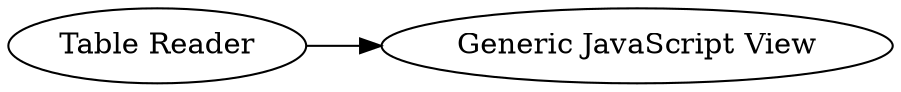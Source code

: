 digraph {
	"7258264197888031893_13" [label="Table Reader"]
	"7258264197888031893_15" [label="Generic JavaScript View"]
	"7258264197888031893_13" -> "7258264197888031893_15"
	rankdir=LR
}
